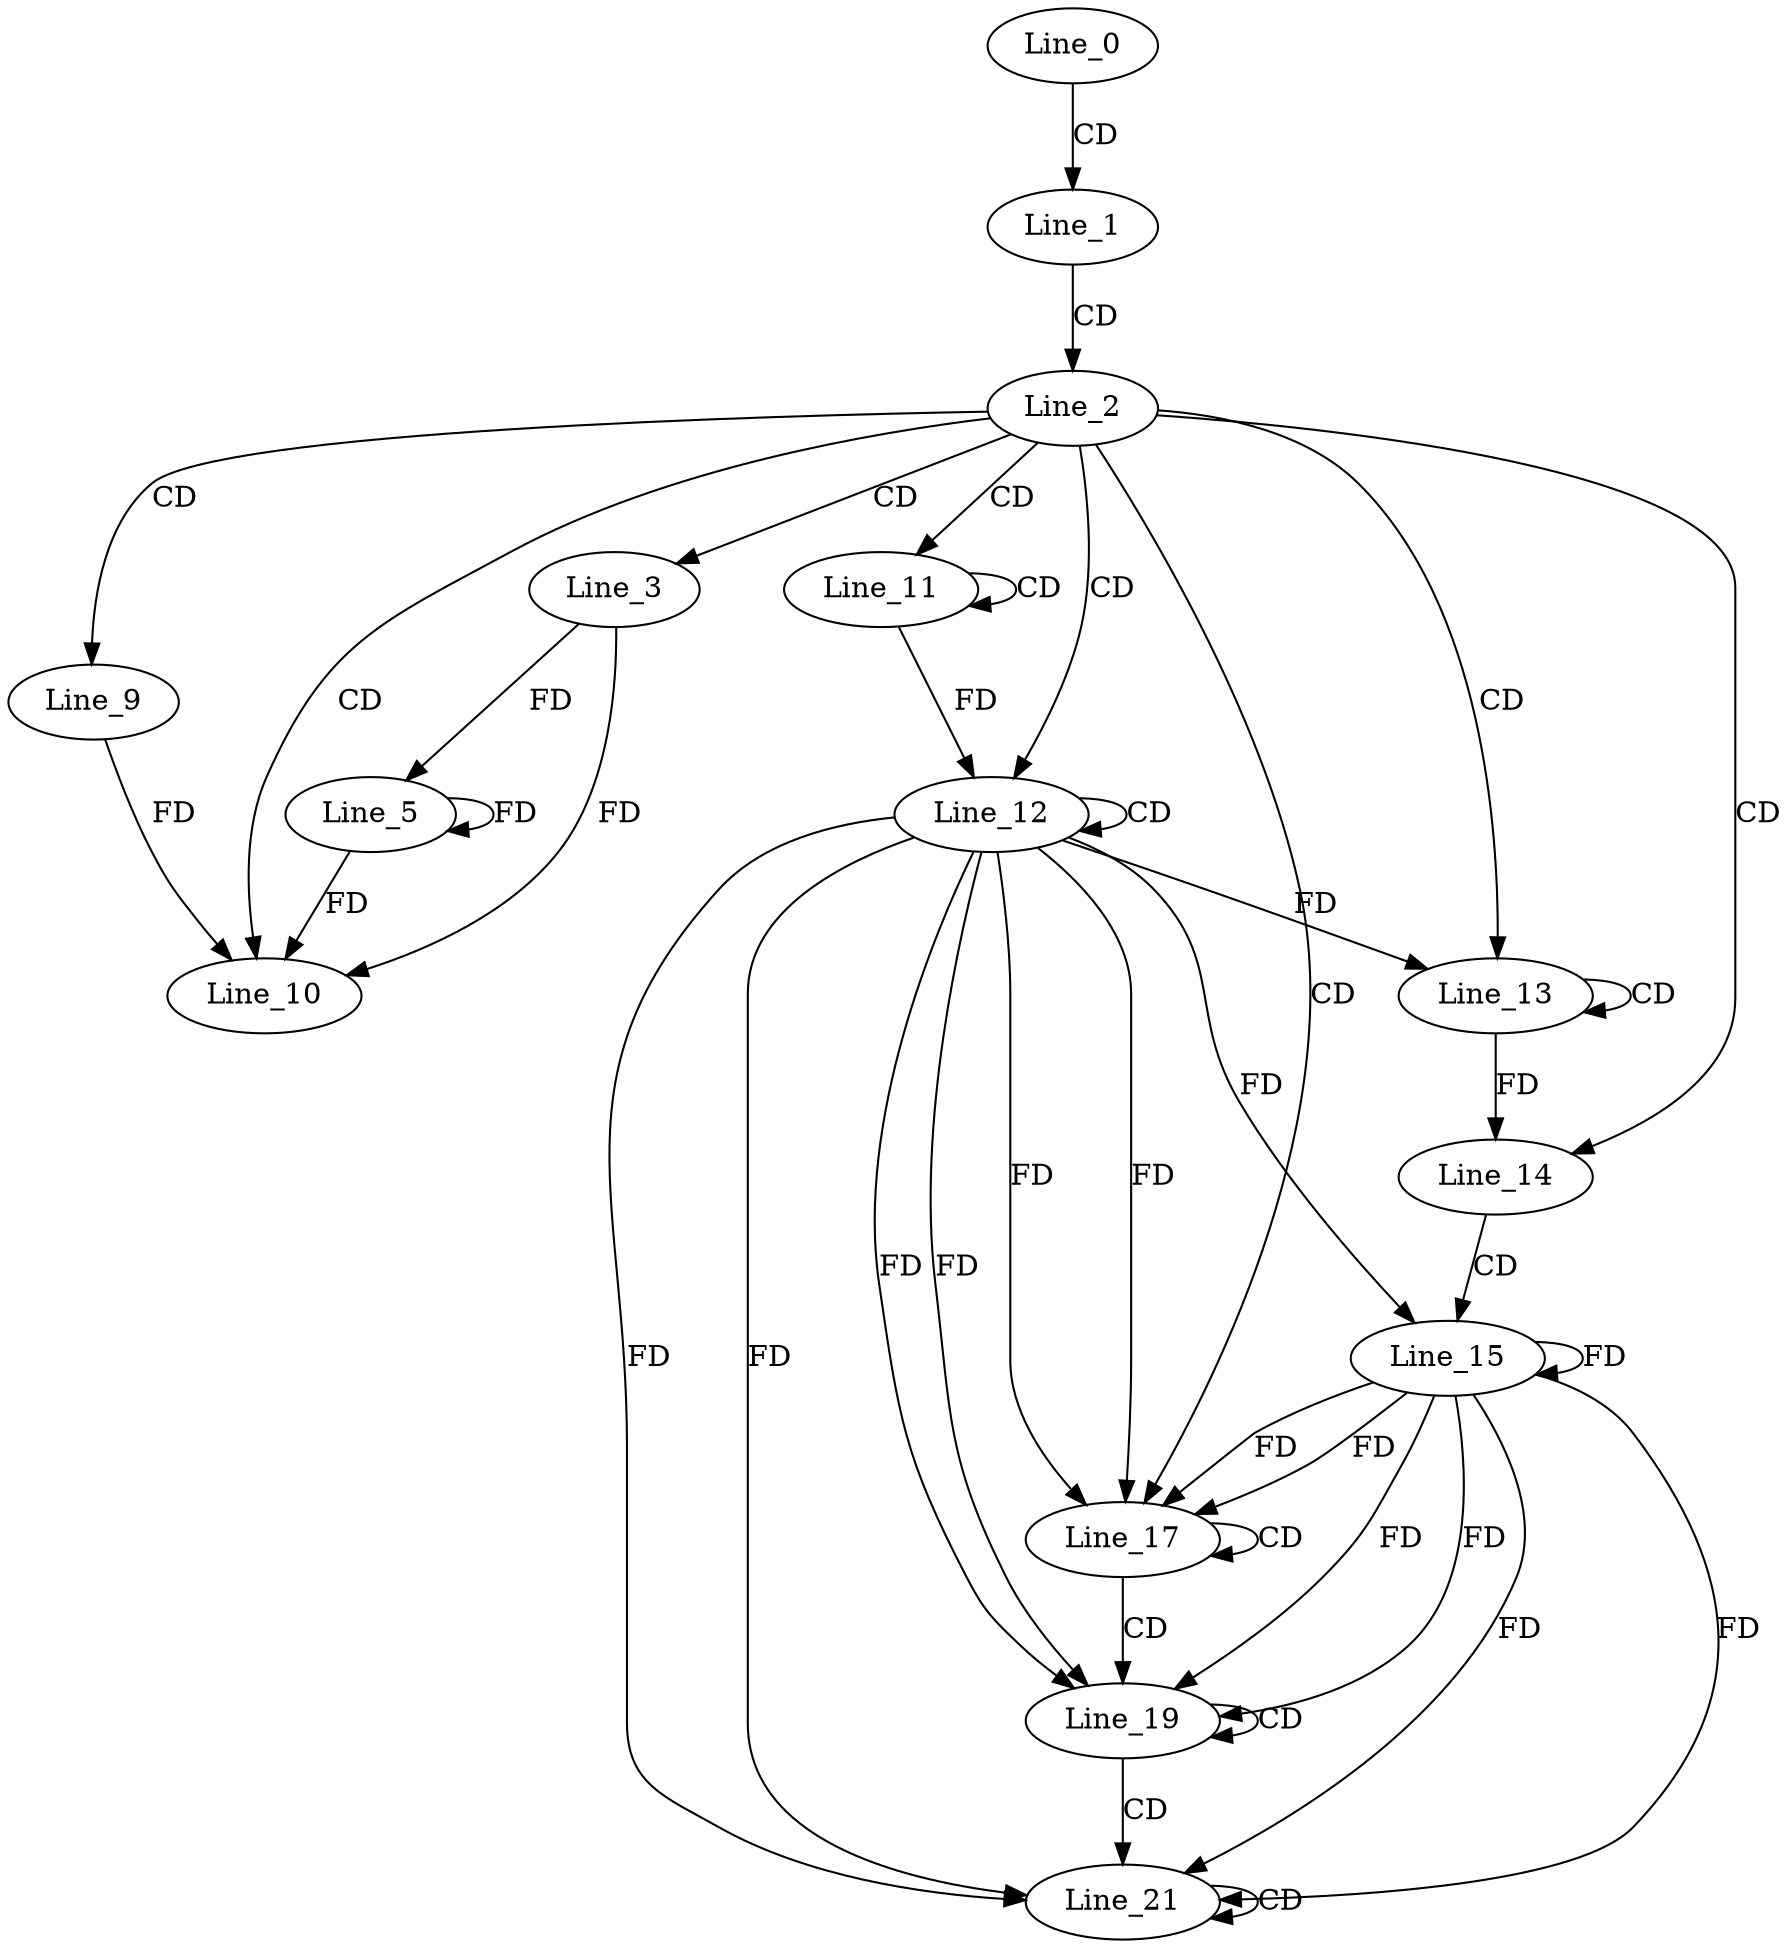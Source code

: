 digraph G {
  Line_0;
  Line_1;
  Line_2;
  Line_3;
  Line_5;
  Line_5;
  Line_9;
  Line_10;
  Line_11;
  Line_11;
  Line_12;
  Line_12;
  Line_13;
  Line_13;
  Line_14;
  Line_15;
  Line_15;
  Line_17;
  Line_17;
  Line_19;
  Line_19;
  Line_21;
  Line_21;
  Line_0 -> Line_1 [ label="CD" ];
  Line_1 -> Line_2 [ label="CD" ];
  Line_2 -> Line_3 [ label="CD" ];
  Line_3 -> Line_5 [ label="FD" ];
  Line_5 -> Line_5 [ label="FD" ];
  Line_2 -> Line_9 [ label="CD" ];
  Line_2 -> Line_10 [ label="CD" ];
  Line_3 -> Line_10 [ label="FD" ];
  Line_5 -> Line_10 [ label="FD" ];
  Line_9 -> Line_10 [ label="FD" ];
  Line_2 -> Line_11 [ label="CD" ];
  Line_11 -> Line_11 [ label="CD" ];
  Line_2 -> Line_12 [ label="CD" ];
  Line_12 -> Line_12 [ label="CD" ];
  Line_11 -> Line_12 [ label="FD" ];
  Line_2 -> Line_13 [ label="CD" ];
  Line_13 -> Line_13 [ label="CD" ];
  Line_12 -> Line_13 [ label="FD" ];
  Line_2 -> Line_14 [ label="CD" ];
  Line_13 -> Line_14 [ label="FD" ];
  Line_14 -> Line_15 [ label="CD" ];
  Line_12 -> Line_15 [ label="FD" ];
  Line_15 -> Line_15 [ label="FD" ];
  Line_2 -> Line_17 [ label="CD" ];
  Line_12 -> Line_17 [ label="FD" ];
  Line_15 -> Line_17 [ label="FD" ];
  Line_17 -> Line_17 [ label="CD" ];
  Line_12 -> Line_17 [ label="FD" ];
  Line_15 -> Line_17 [ label="FD" ];
  Line_17 -> Line_19 [ label="CD" ];
  Line_12 -> Line_19 [ label="FD" ];
  Line_15 -> Line_19 [ label="FD" ];
  Line_19 -> Line_19 [ label="CD" ];
  Line_12 -> Line_19 [ label="FD" ];
  Line_15 -> Line_19 [ label="FD" ];
  Line_19 -> Line_21 [ label="CD" ];
  Line_12 -> Line_21 [ label="FD" ];
  Line_15 -> Line_21 [ label="FD" ];
  Line_21 -> Line_21 [ label="CD" ];
  Line_12 -> Line_21 [ label="FD" ];
  Line_15 -> Line_21 [ label="FD" ];
}
